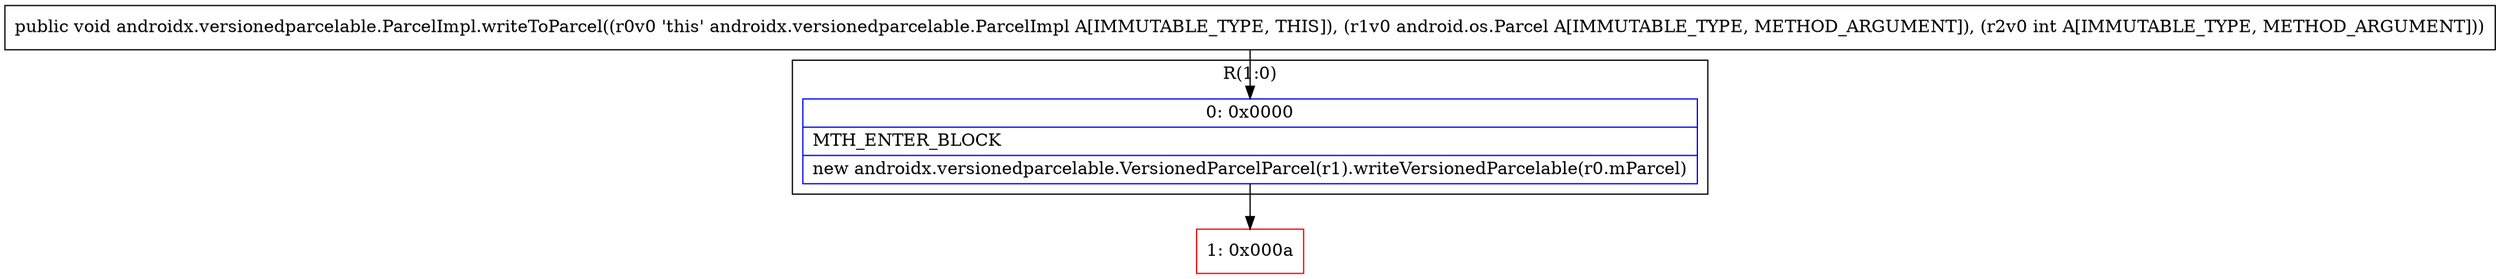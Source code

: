 digraph "CFG forandroidx.versionedparcelable.ParcelImpl.writeToParcel(Landroid\/os\/Parcel;I)V" {
subgraph cluster_Region_1763763471 {
label = "R(1:0)";
node [shape=record,color=blue];
Node_0 [shape=record,label="{0\:\ 0x0000|MTH_ENTER_BLOCK\l|new androidx.versionedparcelable.VersionedParcelParcel(r1).writeVersionedParcelable(r0.mParcel)\l}"];
}
Node_1 [shape=record,color=red,label="{1\:\ 0x000a}"];
MethodNode[shape=record,label="{public void androidx.versionedparcelable.ParcelImpl.writeToParcel((r0v0 'this' androidx.versionedparcelable.ParcelImpl A[IMMUTABLE_TYPE, THIS]), (r1v0 android.os.Parcel A[IMMUTABLE_TYPE, METHOD_ARGUMENT]), (r2v0 int A[IMMUTABLE_TYPE, METHOD_ARGUMENT])) }"];
MethodNode -> Node_0;
Node_0 -> Node_1;
}

